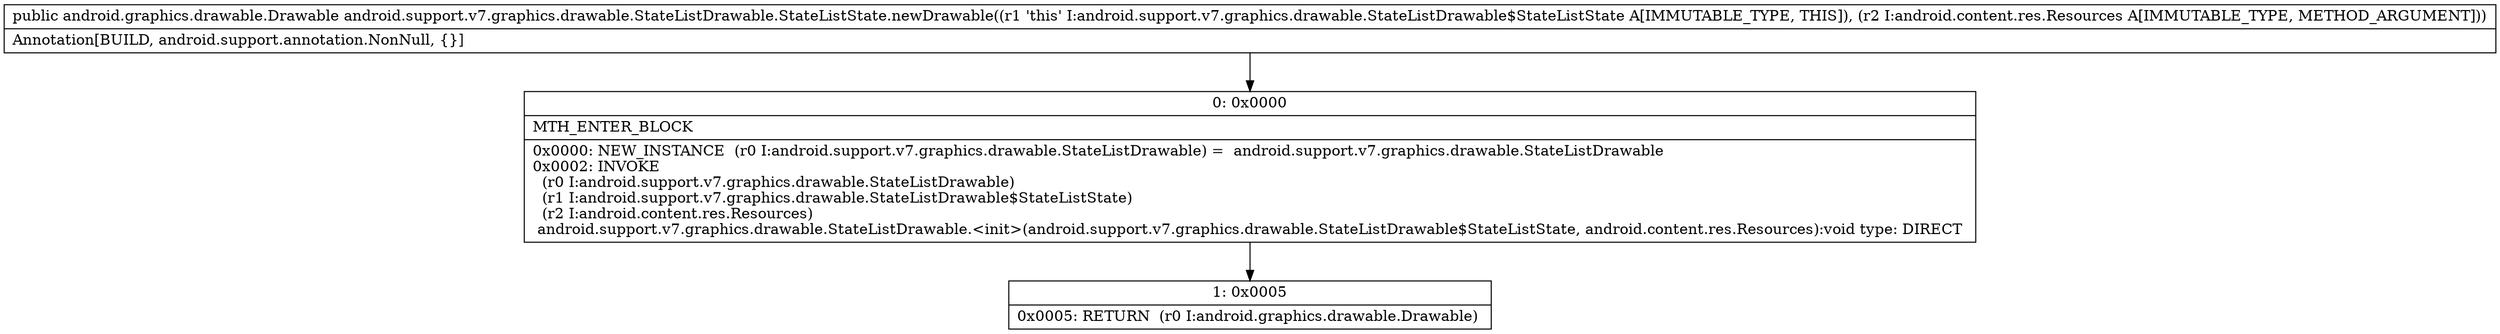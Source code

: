 digraph "CFG forandroid.support.v7.graphics.drawable.StateListDrawable.StateListState.newDrawable(Landroid\/content\/res\/Resources;)Landroid\/graphics\/drawable\/Drawable;" {
Node_0 [shape=record,label="{0\:\ 0x0000|MTH_ENTER_BLOCK\l|0x0000: NEW_INSTANCE  (r0 I:android.support.v7.graphics.drawable.StateListDrawable) =  android.support.v7.graphics.drawable.StateListDrawable \l0x0002: INVOKE  \l  (r0 I:android.support.v7.graphics.drawable.StateListDrawable)\l  (r1 I:android.support.v7.graphics.drawable.StateListDrawable$StateListState)\l  (r2 I:android.content.res.Resources)\l android.support.v7.graphics.drawable.StateListDrawable.\<init\>(android.support.v7.graphics.drawable.StateListDrawable$StateListState, android.content.res.Resources):void type: DIRECT \l}"];
Node_1 [shape=record,label="{1\:\ 0x0005|0x0005: RETURN  (r0 I:android.graphics.drawable.Drawable) \l}"];
MethodNode[shape=record,label="{public android.graphics.drawable.Drawable android.support.v7.graphics.drawable.StateListDrawable.StateListState.newDrawable((r1 'this' I:android.support.v7.graphics.drawable.StateListDrawable$StateListState A[IMMUTABLE_TYPE, THIS]), (r2 I:android.content.res.Resources A[IMMUTABLE_TYPE, METHOD_ARGUMENT]))  | Annotation[BUILD, android.support.annotation.NonNull, \{\}]\l}"];
MethodNode -> Node_0;
Node_0 -> Node_1;
}

